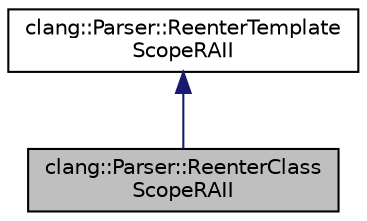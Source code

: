 digraph "clang::Parser::ReenterClassScopeRAII"
{
 // LATEX_PDF_SIZE
  bgcolor="transparent";
  edge [fontname="Helvetica",fontsize="10",labelfontname="Helvetica",labelfontsize="10"];
  node [fontname="Helvetica",fontsize="10",shape=record];
  Node1 [label="clang::Parser::ReenterClass\lScopeRAII",height=0.2,width=0.4,color="black", fillcolor="grey75", style="filled", fontcolor="black",tooltip="Utility to re-enter a class scope while parsing its late-parsed components."];
  Node2 -> Node1 [dir="back",color="midnightblue",fontsize="10",style="solid",fontname="Helvetica"];
  Node2 [label="clang::Parser::ReenterTemplate\lScopeRAII",height=0.2,width=0.4,color="black",URL="$structParser_1_1ReenterTemplateScopeRAII.html",tooltip="Utility to re-enter a possibly-templated scope while parsing its late-parsed components."];
}

